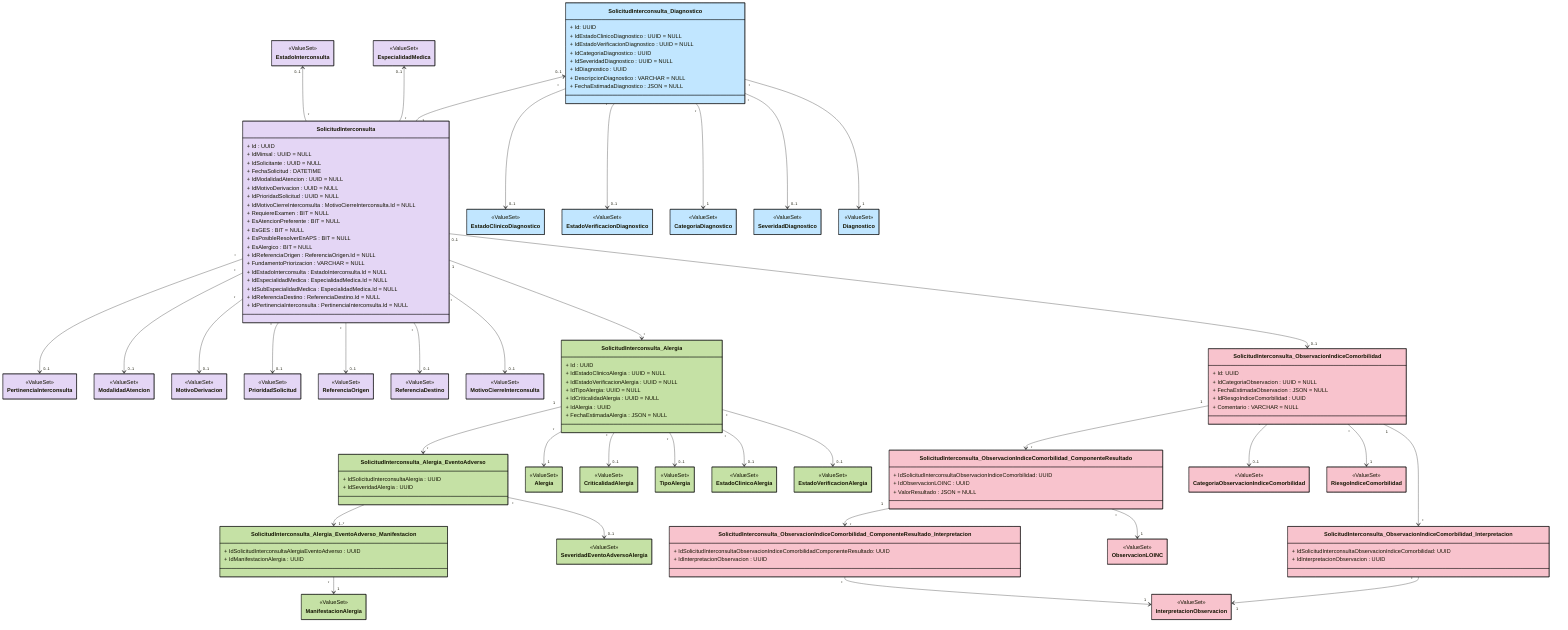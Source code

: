 ---
config:
  class:
    hideEmptyMembersBox: true
---
classDiagram
direction TB

class SolicitudInterconsulta {
  %% Identificador interno de la solicitud de interconsulta.
  %% ServiceRequest.id
  + Id : UUID

  %% Identificador de la solicitud de interconsulta generado por MINSAL luego de procesar el evento de inicio.
  + IdMinsal : UUID = NULL

  %% Identificador de la solicitud de interconsulta generado por un sistema en el establecimiento solicitante, solo si el establecimiento solicitante no es el mismo HRA.
  + IdSolicitante : UUID = NULL

  %% ServiceRequest.authoredOn
  + FechaSolicitud : DATETIME
  %% ServiceRequest.category
  + IdModalidadAtencion : UUID = NULL
  %% ServiceRequest.reasonCode
  + IdMotivoDerivacion : UUID = NULL
  %% ServiceRequest.priority
  + IdPrioridadSolicitud : UUID = NULL

  %% SLICES FOR EXTENSION
  + IdMotivoCierreInterconsulta : MotivoCierreInterconsulta.Id = NULL
  + RequiereExamen : BIT = NULL
  + EsAtencionPreferente : BIT = NULL
  + EsGES : BIT = NULL
  + EsPosibleResolverEnAPS : BIT = NULL
  + EsAlergico : BIT = NULL
  + IdReferenciaOrigen : ReferenciaOrigen.Id = NULL
  + FundamentoPriorizacion : VARCHAR = NULL
  + IdEstadoInterconsulta : EstadoInterconsulta.Id = NULL
  + IdEspecialidadMedica : EspecialidadMedica.Id = NULL
  + IdSubEspecialidadMedica : EspecialidadMedica.Id = NULL
  + IdReferenciaDestino : ReferenciaDestino.Id = NULL
  + IdPertinenciaInterconsulta : PertinenciaInterconsulta.Id = NULL

  %% SLICES FOR SUPPORTINGINFO
  %% + IdDiagnosticoInicio :
}
style SolicitudInterconsulta fill:#e4d6f5,stroke:#000000

class PertinenciaInterconsulta { <<ValueSet>> }
SolicitudInterconsulta "*" --> "0..1" PertinenciaInterconsulta
link PertinenciaInterconsulta "https://build.fhir.org/ig/Minsal-CL/SIGTEv2-IG/ValueSet-VSPertinenciaInterconsulta.html"
style PertinenciaInterconsulta fill:#e4d6f5,stroke:#000000

class ModalidadAtencion { <<ValueSet>> }
SolicitudInterconsulta "*" --> "0..1" ModalidadAtencion
link ModalidadAtencion "https://build.fhir.org/ig/Minsal-CL/SIGTEv2-IG/ValueSet-VSModalidadAtencionCodigo.html"
style ModalidadAtencion fill:#e4d6f5,stroke:#000000

class MotivoDerivacion { <<ValueSet>> }
SolicitudInterconsulta "*" --> "0..1" MotivoDerivacion
link MotivoDerivacion "https://build.fhir.org/ig/Minsal-CL/SIGTEv2-IG/StructureDefinition-QuestionnaireResponseIniciarLE.html"
style MotivoDerivacion fill:#e4d6f5,stroke:#000000

class PrioridadSolicitud { <<ValueSet>> }
SolicitudInterconsulta "*" --> "0..1" PrioridadSolicitud
link PrioridadSolicitud "https://hl7.org/fhir/R4/valueset-request-priority.html"
style PrioridadSolicitud fill:#e4d6f5,stroke:#000000

class ReferenciaOrigen { <<ValueSet>> }
SolicitudInterconsulta "*" --> "0..1" ReferenciaOrigen
link ReferenciaOrigen "https://build.fhir.org/ig/Minsal-CL/SIGTEv2-IG/ValueSet-VSorigenInterconsulta.html"
style ReferenciaOrigen fill:#e4d6f5,stroke:#000000

class ReferenciaDestino { <<ValueSet>> }
SolicitudInterconsulta "*" --> "0..1" ReferenciaDestino
link ReferenciaDestino "https://build.fhir.org/ig/Minsal-CL/SIGTEv2-IG/ValueSet-VSDestinoReferenciaCodigo.html"
style ReferenciaDestino fill:#e4d6f5,stroke:#000000

class MotivoCierreInterconsulta { <<ValueSet>> }
SolicitudInterconsulta "*" --> "0..1" MotivoCierreInterconsulta
link MotivoCierreInterconsulta "https://build.fhir.org/ig/Minsal-CL/SIGTEv2-IG/ValueSet-VSMotivoCierreInterconsulta.html"
style MotivoCierreInterconsulta fill:#e4d6f5,stroke:#000000

class EstadoInterconsulta { <<ValueSet>> }
EstadoInterconsulta "0..1" <-- "*" SolicitudInterconsulta
link EstadoInterconsulta "https://build.fhir.org/ig/Minsal-CL/SIGTEv2-IG/ValueSet-VSEstadoInterconsulta.html"
style EstadoInterconsulta fill:#e4d6f5,stroke:#000000

class EspecialidadMedica { <<ValueSet>> }
EspecialidadMedica "0..1" <-- "*" SolicitudInterconsulta
link EspecialidadMedica "https://build.fhir.org/ig/Minsal-CL/SIGTEv2-IG/ValueSet-VSEspecialidadMed.html"
style EspecialidadMedica fill:#e4d6f5,stroke:#000000

%% ---------------------------------------------------------------------------------------------


class SolicitudInterconsulta_Alergia {
  %% Identificador interno de la alergia.
  %% AllergyIntolerance.id
  + Id : UUID

  %% AllergyIntolerance.clinicalStatus
  + IdEstadoClinicoAlergia : UUID = NULL

  %% AllergyIntolerance.verificationStatus
  + IdEstadoVerificacionAlergia : UUID = NULL

  %% AllergyIntolerance.type
  + IdTipoAlergia: UUID = NULL

  %% AllergyIntolerance.criticality
  + IdCriticalidadAlergia : UUID = NULL

  %% AllergyIntolerance.code
  + IdAlergia : UUID

  %% Si es distinto de NULL debe tener la siguiente estructura:
  %% {
  %%   type: "PERIOD" | "DATETIME" | "AGE" | "STRING" | "RANGE"
  %%   value: any
  %% }
  %% Donde 'value' es del tipo indicado en 'type', correspondiente a uno de los tipos de datos de FHIR,
  %% Por ejemplo, el tipo 'DateTime' está definido en 'https://hl7.org/fhir/R4/datatypes.html#dateTime'.

  %% AllergyIntolerance.onset[FechaEstimadaAlergia.type] = FechaEstimadaAlergia.value
  + FechaEstimadaAlergia : JSON = NULL
}
style SolicitudInterconsulta_Alergia fill:#c5e1a5,stroke:#000000


SolicitudInterconsulta "1" --> "*" SolicitudInterconsulta_Alergia

class SolicitudInterconsulta_Alergia_EventoAdverso_Manifestacion {
  %% FK para llegar al padre.
  + IdSolicitudInterconsultaAlergiaEventoAdverso : UUID
  + IdManifestacionAlergia : UUID
}
style SolicitudInterconsulta_Alergia_EventoAdverso_Manifestacion fill:#c5e1a5,stroke:#000000


SolicitudInterconsulta_Alergia_EventoAdverso "1" --> "1..*" SolicitudInterconsulta_Alergia_EventoAdverso_Manifestacion


class SolicitudInterconsulta_Alergia_EventoAdverso {
  %% FK para llegar al padre.
  + IdSolicitudInterconsultaAlergia : UUID

  %% AllergyIntolerance.reaction
  + IdSeveridadAlergia : UUID
}
style SolicitudInterconsulta_Alergia_EventoAdverso fill:#c5e1a5,stroke:#000000

SolicitudInterconsulta_Alergia "1" --> "*" SolicitudInterconsulta_Alergia_EventoAdverso

class ManifestacionAlergia { <<ValueSet>> }
SolicitudInterconsulta_Alergia_EventoAdverso_Manifestacion "*" --> "1" ManifestacionAlergia
link ManifestacionAlergia "https://hl7.org/fhir/R4/valueset-clinical-findings.html"
style ManifestacionAlergia fill:#c5e1a5,stroke:#000000

class SeveridadEventoAdversoAlergia { <<ValueSet>> }
SolicitudInterconsulta_Alergia_EventoAdverso "*" --> "0..1" SeveridadEventoAdversoAlergia
link SeveridadAlergia "https://hl7.org/fhir/R4/valueset-reaction-event-severity.html"
style SeveridadEventoAdversoAlergia fill:#c5e1a5,stroke:#000000

class Alergia { <<ValueSet>> }
SolicitudInterconsulta_Alergia "*" --> "1" Alergia
link Alergia "https://hl7.org/fhir/R4/valueset-allergyintolerance-code.html"
style Alergia fill:#c5e1a5,stroke:#000000

class CriticalidadAlergia { <<ValueSet>> }
SolicitudInterconsulta_Alergia "*" --> "0..1" CriticalidadAlergia
link CriticalidadAlergia "https://hl7.org/fhir/R4/valueset-allergy-intolerance-criticality.html"
style CriticalidadAlergia fill:#c5e1a5,stroke:#000000

class TipoAlergia { <<ValueSet>> }
SolicitudInterconsulta_Alergia "*" --> "0..1" TipoAlergia
link TipoAlergia "https://hl7.org/fhir/R4/valueset-allergy-intolerance-type.html"
style TipoAlergia fill:#c5e1a5,stroke:#000000

class EstadoClinicoAlergia { <<ValueSet>> }
SolicitudInterconsulta_Alergia "*" --> "0..1" EstadoClinicoAlergia
link EstadoClinicoAlergia "https://hl7.org/fhir/R4/valueset-allergyintolerance-clinical.html"
style EstadoClinicoAlergia fill:#c5e1a5,stroke:#000000

class EstadoVerificacionAlergia { <<ValueSet>> }
SolicitudInterconsulta_Alergia "*" --> "0..1" EstadoVerificacionAlergia
link EstadoVerificacionAlergia "https://hl7.org/fhir/R4/valueset-allergyintolerance-verification.html"
style EstadoVerificacionAlergia fill:#c5e1a5,stroke:#000000

%% ---------------------------------------------------------------------------------------------

class SolicitudInterconsulta_Diagnostico {
  %% Condition.id
  + Id: UUID

  %% Condition.clinicalStatus
  + IdEstadoClinicoDiagnostico : UUID = NULL

  %% Condition.verificationStatus
  + IdEstadoVerificacionDiagnostico : UUID = NULL

  %% Condition.category
  + IdCategoriaDiagnostico : UUID

  %% Condition.severity
  + IdSeveridadDiagnostico : UUID = NULL

  %% Condition.code
  + IdDiagnostico : UUID

  %% Condition.code.text
  + DescripcionDiagnostico : VARCHAR = NULL

  %% Si es distinto de NULL debe tener la siguiente estructura:
  %% {
  %%   type: "PERIOD" | "DATETIME"
  %%   value: any
  %% }
  %% Donde 'value' es del tipo indicado en 'type', correspondiente a uno de los tipos de datos de FHIR',
  %% Por ejemplo, el tipo 'DateTime' está definido en 'https://hl7.org/fhir/R4/datatypes.html#dateTime'.

  %% Condition.onset[FechaEstimadaDiagnostico.type] = FechaEstimadaDiagnostico.value
  + FechaEstimadaDiagnostico : JSON = NULL
}
style SolicitudInterconsulta_Diagnostico fill:#c1e6ff,stroke:#000000

SolicitudInterconsulta_Diagnostico "0..1" <-- "1" SolicitudInterconsulta
link SolicitudInterconsulta_Diagnostico "https://build.fhir.org/ig/Minsal-CL/SIGTEv2-IG/StructureDefinition-ConditionDiagnosticoLE.html"

class EstadoClinicoDiagnostico { <<ValueSet>> }
SolicitudInterconsulta_Diagnostico "*" --> "0..1" EstadoClinicoDiagnostico
link EstadoClinicoDiagnostico "https://hl7.org/fhir/R4/valueset-condition-clinical.html"
style EstadoClinicoDiagnostico fill:#c1e6ff,stroke:#000000

class EstadoVerificacionDiagnostico { <<ValueSet>> }
SolicitudInterconsulta_Diagnostico "*" --> "0..1" EstadoVerificacionDiagnostico
link EstadoVerificacionDiagnostico "https://hl7.org/fhir/R4/valueset-condition-ver-status.html"
style EstadoVerificacionDiagnostico fill:#c1e6ff,stroke:#000000

class CategoriaDiagnostico { <<ValueSet>> }
SolicitudInterconsulta_Diagnostico "*" --> "1" CategoriaDiagnostico
link CategoriaDiagnostico "https://hl7.org/fhir/R4/valueset-condition-category.html"
style CategoriaDiagnostico fill:#c1e6ff,stroke:#000000

class SeveridadDiagnostico { <<ValueSet>> }
SolicitudInterconsulta_Diagnostico "*" --> "0..1" SeveridadDiagnostico
link SeveridadDiagnostico "https://hl7.org/fhir/R4/valueset-condition-severity.html"
style SeveridadDiagnostico fill:#c1e6ff,stroke:#000000

class Diagnostico { <<ValueSet>> }
SolicitudInterconsulta_Diagnostico "*" --> "1" Diagnostico
link Diagnostico "https://build.fhir.org/ig/Minsal-CL/SIGTEv2-IG/ValueSet-VSTerminologiasDiag.html"
style Diagnostico fill:#c1e6ff,stroke:#000000

%% ---------------------------------------------------------------------------------------------

SolicitudInterconsulta "0..1" --> "0..1" SolicitudInterconsulta_ObservacionIndiceComorbilidad

class SolicitudInterconsulta_ObservacionIndiceComorbilidad {
  + Id: UUID

  %% Se ignora ya que tiene un valor fijo. (final)
  %% + IdEstadoObservacion: UUID

  %% Se ignora ya que tiene un valor fijo. (ECICEP, Indice comorbilidad)
  %% + IdTipoObservacion: UUID

  %% Observation.category
  + IdCategoriaObservacion : UUID = NULL
  
  %% Si es distinto de NULL debe tener la siguiente estructura:
  %% {
  %%   type: "PERIOD" | "DATETIME" | "TIMING" | "INSTANT"
  %%   value: any
  %% }
  %% Donde 'value' es del tipo indicado en 'type', correspondiente a uno de los tipos de datos de FHIR',
  %% Por ejemplo, el tipo 'DateTime' está definido en 'https://hl7.org/fhir/R4/datatypes.html#dateTime'.

  %% Observation.effective[FechaEstimadaObservacion.type] = FechaEstimadaObservacion.value
  + FechaEstimadaObservacion : JSON = NULL

  %% Observation.value[x]
  + IdRiesgoIndiceComorbilidad : UUID

  %% Observation.note
  + Comentario : VARCHAR = NULL
}
style SolicitudInterconsulta_ObservacionIndiceComorbilidad fill:#f8c3cd,stroke:#000000


class SolicitudInterconsulta_ObservacionIndiceComorbilidad_ComponenteResultado {
  %% FK para llegar al padre.
  + IdSolicitudInterconsultaObservacionIndiceComorbilidad: UUID

  %% Observation.component.code
  + IdObservacionLOINC : UUID

  %% Si es distinto de NULL debe tener la siguiente estructura:
  %% {
  %%   type: 'QUANTITY' | 'CODEABLECONCEPT' | 'STRING' | 'BOOLEAN' | 'INTEGER' | 'RANGE' | 'RATIO' | 'SAMPLEDDATA' | 'TIME' | 'DATETIME' | 'PERIOD'
  %%   value: any
  %% }
  %% Donde 'value' es del tipo indicado en 'type', correspondiente a uno de los tipos de datos de FHIR',
  %% Por ejemplo, el tipo 'DateTime' está definido en 'https://hl7.org/fhir/R4/datatypes.html#dateTime'.
  %% Observation.component.value[x]
  + ValorResultado : JSON = NULL
}

style SolicitudInterconsulta_ObservacionIndiceComorbilidad_ComponenteResultado fill:#f8c3cd,stroke:#000000
SolicitudInterconsulta_ObservacionIndiceComorbilidad "1" --> "*" SolicitudInterconsulta_ObservacionIndiceComorbilidad_ComponenteResultado

class SolicitudInterconsulta_ObservacionIndiceComorbilidad_ComponenteResultado_Interpretacion {
  %% FK para llegar al padre.
  + IdSolicitudInterconsultaObservacionIndiceComorbilidadComponenteResultado: UUID

  %% Observation.component.interpretation
  + IdInterpretacionObservacion : UUID
}

SolicitudInterconsulta_ObservacionIndiceComorbilidad_ComponenteResultado_Interpretacion "*" --> "1" InterpretacionObservacion
style SolicitudInterconsulta_ObservacionIndiceComorbilidad_ComponenteResultado_Interpretacion fill:#f8c3cd,stroke:#000000

SolicitudInterconsulta_ObservacionIndiceComorbilidad_ComponenteResultado "1" --> "*" SolicitudInterconsulta_ObservacionIndiceComorbilidad_ComponenteResultado_Interpretacion

class ObservacionLOINC { <<ValueSet>> }
SolicitudInterconsulta_ObservacionIndiceComorbilidad_ComponenteResultado "*" --> "1" ObservacionLOINC
link ObservacionLOINC "https://hl7.org/fhir/R4/valueset-observation-codes.html"
style ObservacionLOINC fill:#f8c3cd,stroke:#000000

%% class ResultadoObservacionIndiceComorbilidad { <<ValueSet>> }
%% SolicitudInterconsulta_ObservacionIndiceComorbilidad_ComponenteResultado "*" --> "1" ResultadoObservacionIndiceComorbilidad
%% link ResultadoObservacionIndiceComorbilidad "https://build.fhir.org/ig/Minsal-CL/SIGTEv2-IG/ValueSet-VSIndicecomorbilidad.html"
%% style ResultadoObservacionIndiceComorbilidad fill:#f8c3cd,stroke:#000000


class SolicitudInterconsulta_ObservacionIndiceComorbilidad_Interpretacion {
  %% FK para llegar al padre.
  + IdSolicitudInterconsultaObservacionIndiceComorbilidad: UUID

  + IdInterpretacionObservacion : UUID
}
style SolicitudInterconsulta_ObservacionIndiceComorbilidad_Interpretacion fill:#f8c3cd,stroke:#000000

SolicitudInterconsulta_ObservacionIndiceComorbilidad "1" --> "*" SolicitudInterconsulta_ObservacionIndiceComorbilidad_Interpretacion

class InterpretacionObservacion { <<ValueSet>> }
SolicitudInterconsulta_ObservacionIndiceComorbilidad_Interpretacion "*" --> "1" InterpretacionObservacion
link InterpretacionObservacion "https://hl7.org/fhir/R4/valueset-observation-interpretation.html"
style InterpretacionObservacion fill:#f8c3cd,stroke:#000000


class CategoriaObservacionIndiceComorbilidad { <<ValueSet>> }
SolicitudInterconsulta_ObservacionIndiceComorbilidad "*" --> "0..1" CategoriaObservacionIndiceComorbilidad
link CategoriaObservacionIndiceComorbilidad "https://hl7.org/fhir/R4/valueset-observation-category.html"
style CategoriaObservacionIndiceComorbilidad fill:#f8c3cd,stroke:#000000

class RiesgoIndiceComorbilidad { <<ValueSet>> }
SolicitudInterconsulta_ObservacionIndiceComorbilidad "*" --> "1" RiesgoIndiceComorbilidad
link RiesgoIndiceComorbilidad "https://build.fhir.org/ig/Minsal-CL/SIGTEv2-IG/ValueSet-VSIndicecomorbilidad.html"
style RiesgoIndiceComorbilidad fill:#f8c3cd,stroke:#000000


%% class TipoObservacionIndiceComorbilidad { <<ValueSet>> }
%% SolicitudInterconsulta_ObservacionIndiceComorbilidad "*" --> "1" TipoObservacionIndiceComorbilidad
%% link TipoObservacionIndiceComorbilidad "https://build.fhir.org/ig/Minsal-CL/SIGTEv2-IG/ValueSet-TipoDeObservacion.html"
%% style TipoObservacionIndiceComorbilidad fill:#f8c3cd,stroke:#000000


%% ---------------------------------------------------------------------------------------------